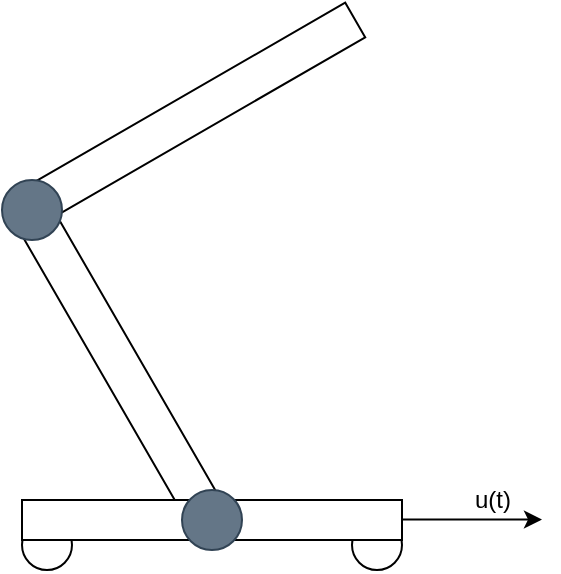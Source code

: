 <mxfile version="16.6.6" type="device"><diagram id="u9vG0RJoLbANn5aw7jIH" name="Page-1"><mxGraphModel dx="981" dy="522" grid="1" gridSize="10" guides="1" tooltips="1" connect="1" arrows="1" fold="1" page="1" pageScale="1" pageWidth="850" pageHeight="1100" math="0" shadow="0"><root><mxCell id="0"/><mxCell id="1" parent="0"/><mxCell id="1qZES3l9CVq3PcFA3ntS-10" value="" style="ellipse;whiteSpace=wrap;html=1;aspect=fixed;" vertex="1" parent="1"><mxGeometry x="485" y="420" width="25" height="25" as="geometry"/></mxCell><mxCell id="1qZES3l9CVq3PcFA3ntS-9" value="" style="ellipse;whiteSpace=wrap;html=1;aspect=fixed;" vertex="1" parent="1"><mxGeometry x="320" y="420" width="25" height="25" as="geometry"/></mxCell><mxCell id="1qZES3l9CVq3PcFA3ntS-6" value="" style="rounded=0;whiteSpace=wrap;html=1;rotation=-30;" vertex="1" parent="1"><mxGeometry x="309.33" y="207.5" width="190" height="20" as="geometry"/></mxCell><mxCell id="1qZES3l9CVq3PcFA3ntS-1" value="" style="rounded=0;whiteSpace=wrap;html=1;rotation=60;" vertex="1" parent="1"><mxGeometry x="272.5" y="330" width="190" height="20" as="geometry"/></mxCell><mxCell id="1qZES3l9CVq3PcFA3ntS-2" value="" style="rounded=0;whiteSpace=wrap;html=1;" vertex="1" parent="1"><mxGeometry x="320" y="410" width="190" height="20" as="geometry"/></mxCell><mxCell id="1qZES3l9CVq3PcFA3ntS-4" value="" style="ellipse;whiteSpace=wrap;html=1;aspect=fixed;fillColor=#647687;fontColor=#ffffff;strokeColor=#314354;" vertex="1" parent="1"><mxGeometry x="400" y="405" width="30" height="30" as="geometry"/></mxCell><mxCell id="1qZES3l9CVq3PcFA3ntS-5" value="" style="ellipse;whiteSpace=wrap;html=1;aspect=fixed;fillColor=#647687;fontColor=#ffffff;strokeColor=#314354;" vertex="1" parent="1"><mxGeometry x="310" y="250" width="30" height="30" as="geometry"/></mxCell><mxCell id="1qZES3l9CVq3PcFA3ntS-7" value="" style="endArrow=classic;html=1;rounded=0;" edge="1" parent="1"><mxGeometry width="50" height="50" relative="1" as="geometry"><mxPoint x="510" y="419.76" as="sourcePoint"/><mxPoint x="580" y="419.76" as="targetPoint"/></mxGeometry></mxCell><mxCell id="1qZES3l9CVq3PcFA3ntS-8" value="u(t)" style="text;html=1;align=center;verticalAlign=middle;resizable=0;points=[];autosize=1;strokeColor=none;fillColor=none;" vertex="1" parent="1"><mxGeometry x="540" y="400" width="30" height="20" as="geometry"/></mxCell></root></mxGraphModel></diagram></mxfile>